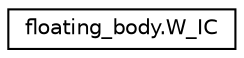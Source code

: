 digraph "Graphical Class Hierarchy"
{
 // LATEX_PDF_SIZE
  edge [fontname="Helvetica",fontsize="10",labelfontname="Helvetica",labelfontsize="10"];
  node [fontname="Helvetica",fontsize="10",shape=record];
  rankdir="LR";
  Node0 [label="floating_body.W_IC",height=0.2,width=0.4,color="black", fillcolor="white", style="filled",URL="$classfloating__body_1_1W__IC.html",tooltip=" "];
}
